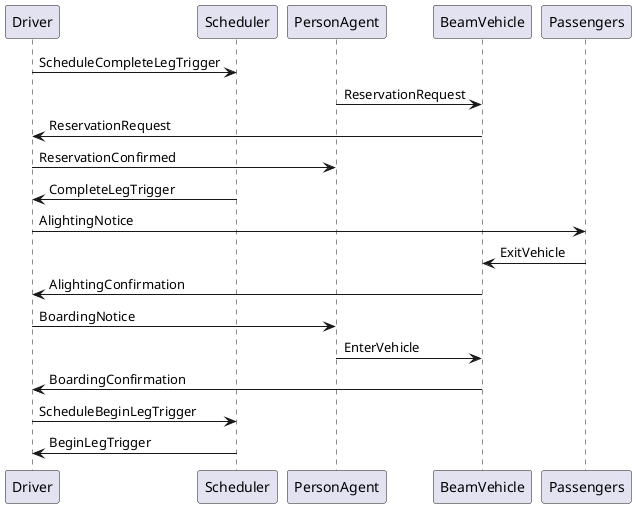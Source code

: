 @startuml
Driver -> Scheduler: ScheduleCompleteLegTrigger
PersonAgent -> BeamVehicle: ReservationRequest
BeamVehicle -> Driver: ReservationRequest
Driver -> PersonAgent: ReservationConfirmed
Scheduler -> Driver: CompleteLegTrigger
Driver -> Passengers: AlightingNotice
Passengers -> BeamVehicle: ExitVehicle
BeamVehicle -> Driver: AlightingConfirmation

Driver -> PersonAgent: BoardingNotice
PersonAgent -> BeamVehicle: EnterVehicle
BeamVehicle -> Driver: BoardingConfirmation

Driver -> Scheduler : ScheduleBeginLegTrigger
Scheduler -> Driver: BeginLegTrigger
@enduml